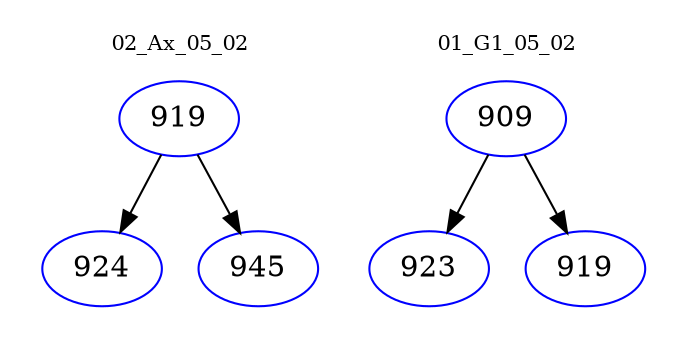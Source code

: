 digraph{
subgraph cluster_0 {
color = white
label = "02_Ax_05_02";
fontsize=10;
T0_919 [label="919", color="blue"]
T0_919 -> T0_924 [color="black"]
T0_924 [label="924", color="blue"]
T0_919 -> T0_945 [color="black"]
T0_945 [label="945", color="blue"]
}
subgraph cluster_1 {
color = white
label = "01_G1_05_02";
fontsize=10;
T1_909 [label="909", color="blue"]
T1_909 -> T1_923 [color="black"]
T1_923 [label="923", color="blue"]
T1_909 -> T1_919 [color="black"]
T1_919 [label="919", color="blue"]
}
}
